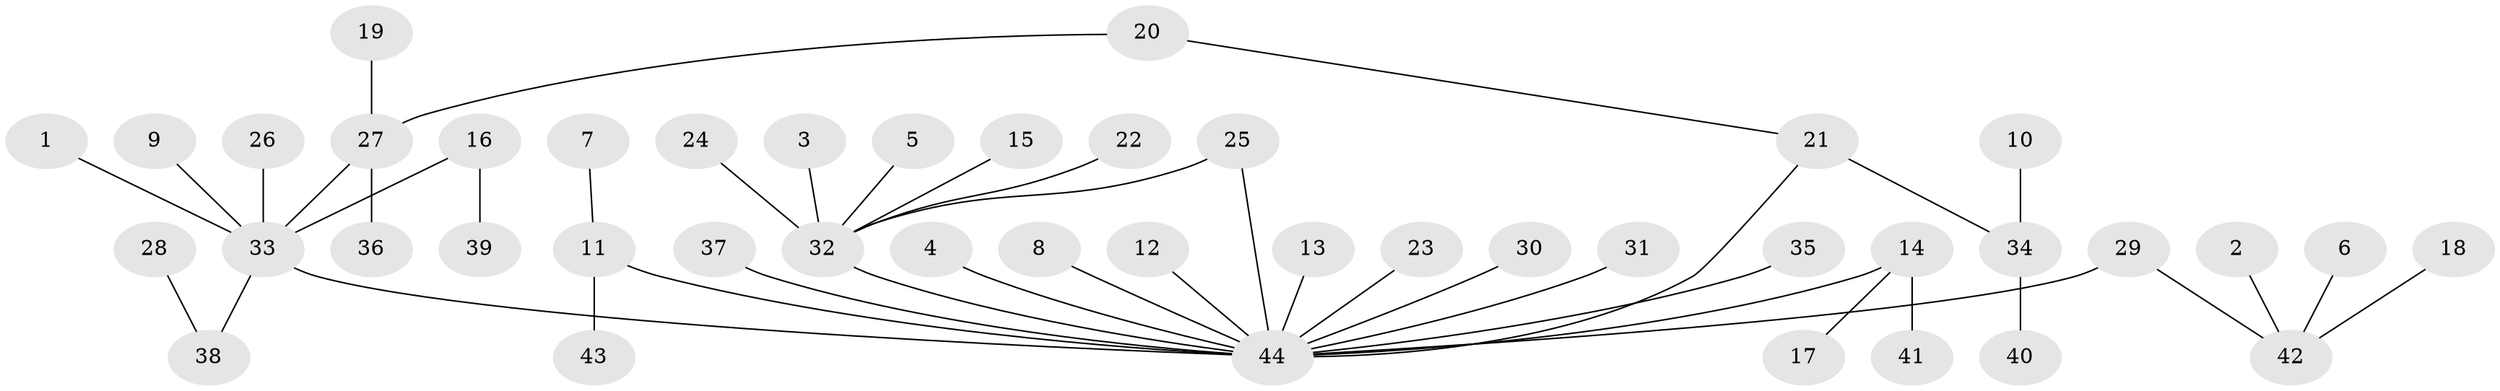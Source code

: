 // original degree distribution, {19: 0.009174311926605505, 11: 0.009174311926605505, 10: 0.009174311926605505, 4: 0.03669724770642202, 6: 0.01834862385321101, 3: 0.09174311926605505, 5: 0.027522935779816515, 7: 0.01834862385321101, 2: 0.11009174311926606, 1: 0.6697247706422018}
// Generated by graph-tools (version 1.1) at 2025/36/03/04/25 23:36:47]
// undirected, 44 vertices, 45 edges
graph export_dot {
  node [color=gray90,style=filled];
  1;
  2;
  3;
  4;
  5;
  6;
  7;
  8;
  9;
  10;
  11;
  12;
  13;
  14;
  15;
  16;
  17;
  18;
  19;
  20;
  21;
  22;
  23;
  24;
  25;
  26;
  27;
  28;
  29;
  30;
  31;
  32;
  33;
  34;
  35;
  36;
  37;
  38;
  39;
  40;
  41;
  42;
  43;
  44;
  1 -- 33 [weight=1.0];
  2 -- 42 [weight=1.0];
  3 -- 32 [weight=1.0];
  4 -- 44 [weight=1.0];
  5 -- 32 [weight=1.0];
  6 -- 42 [weight=1.0];
  7 -- 11 [weight=1.0];
  8 -- 44 [weight=1.0];
  9 -- 33 [weight=1.0];
  10 -- 34 [weight=1.0];
  11 -- 43 [weight=1.0];
  11 -- 44 [weight=1.0];
  12 -- 44 [weight=1.0];
  13 -- 44 [weight=1.0];
  14 -- 17 [weight=1.0];
  14 -- 41 [weight=1.0];
  14 -- 44 [weight=1.0];
  15 -- 32 [weight=1.0];
  16 -- 33 [weight=1.0];
  16 -- 39 [weight=1.0];
  18 -- 42 [weight=1.0];
  19 -- 27 [weight=1.0];
  20 -- 21 [weight=1.0];
  20 -- 27 [weight=1.0];
  21 -- 34 [weight=2.0];
  21 -- 44 [weight=1.0];
  22 -- 32 [weight=1.0];
  23 -- 44 [weight=1.0];
  24 -- 32 [weight=1.0];
  25 -- 32 [weight=1.0];
  25 -- 44 [weight=1.0];
  26 -- 33 [weight=1.0];
  27 -- 33 [weight=1.0];
  27 -- 36 [weight=1.0];
  28 -- 38 [weight=1.0];
  29 -- 42 [weight=1.0];
  29 -- 44 [weight=1.0];
  30 -- 44 [weight=1.0];
  31 -- 44 [weight=1.0];
  32 -- 44 [weight=1.0];
  33 -- 38 [weight=1.0];
  33 -- 44 [weight=1.0];
  34 -- 40 [weight=1.0];
  35 -- 44 [weight=1.0];
  37 -- 44 [weight=1.0];
}
